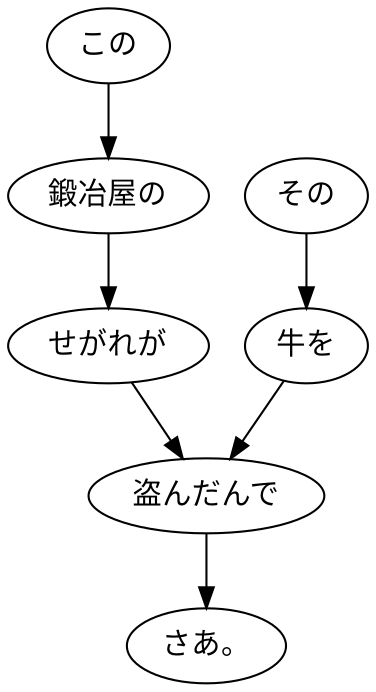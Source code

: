 digraph graph3438 {
	node0 [label="この"];
	node1 [label="鍛冶屋の"];
	node2 [label="せがれが"];
	node3 [label="その"];
	node4 [label="牛を"];
	node5 [label="盗んだんで"];
	node6 [label="さあ。"];
	node0 -> node1;
	node1 -> node2;
	node2 -> node5;
	node3 -> node4;
	node4 -> node5;
	node5 -> node6;
}
